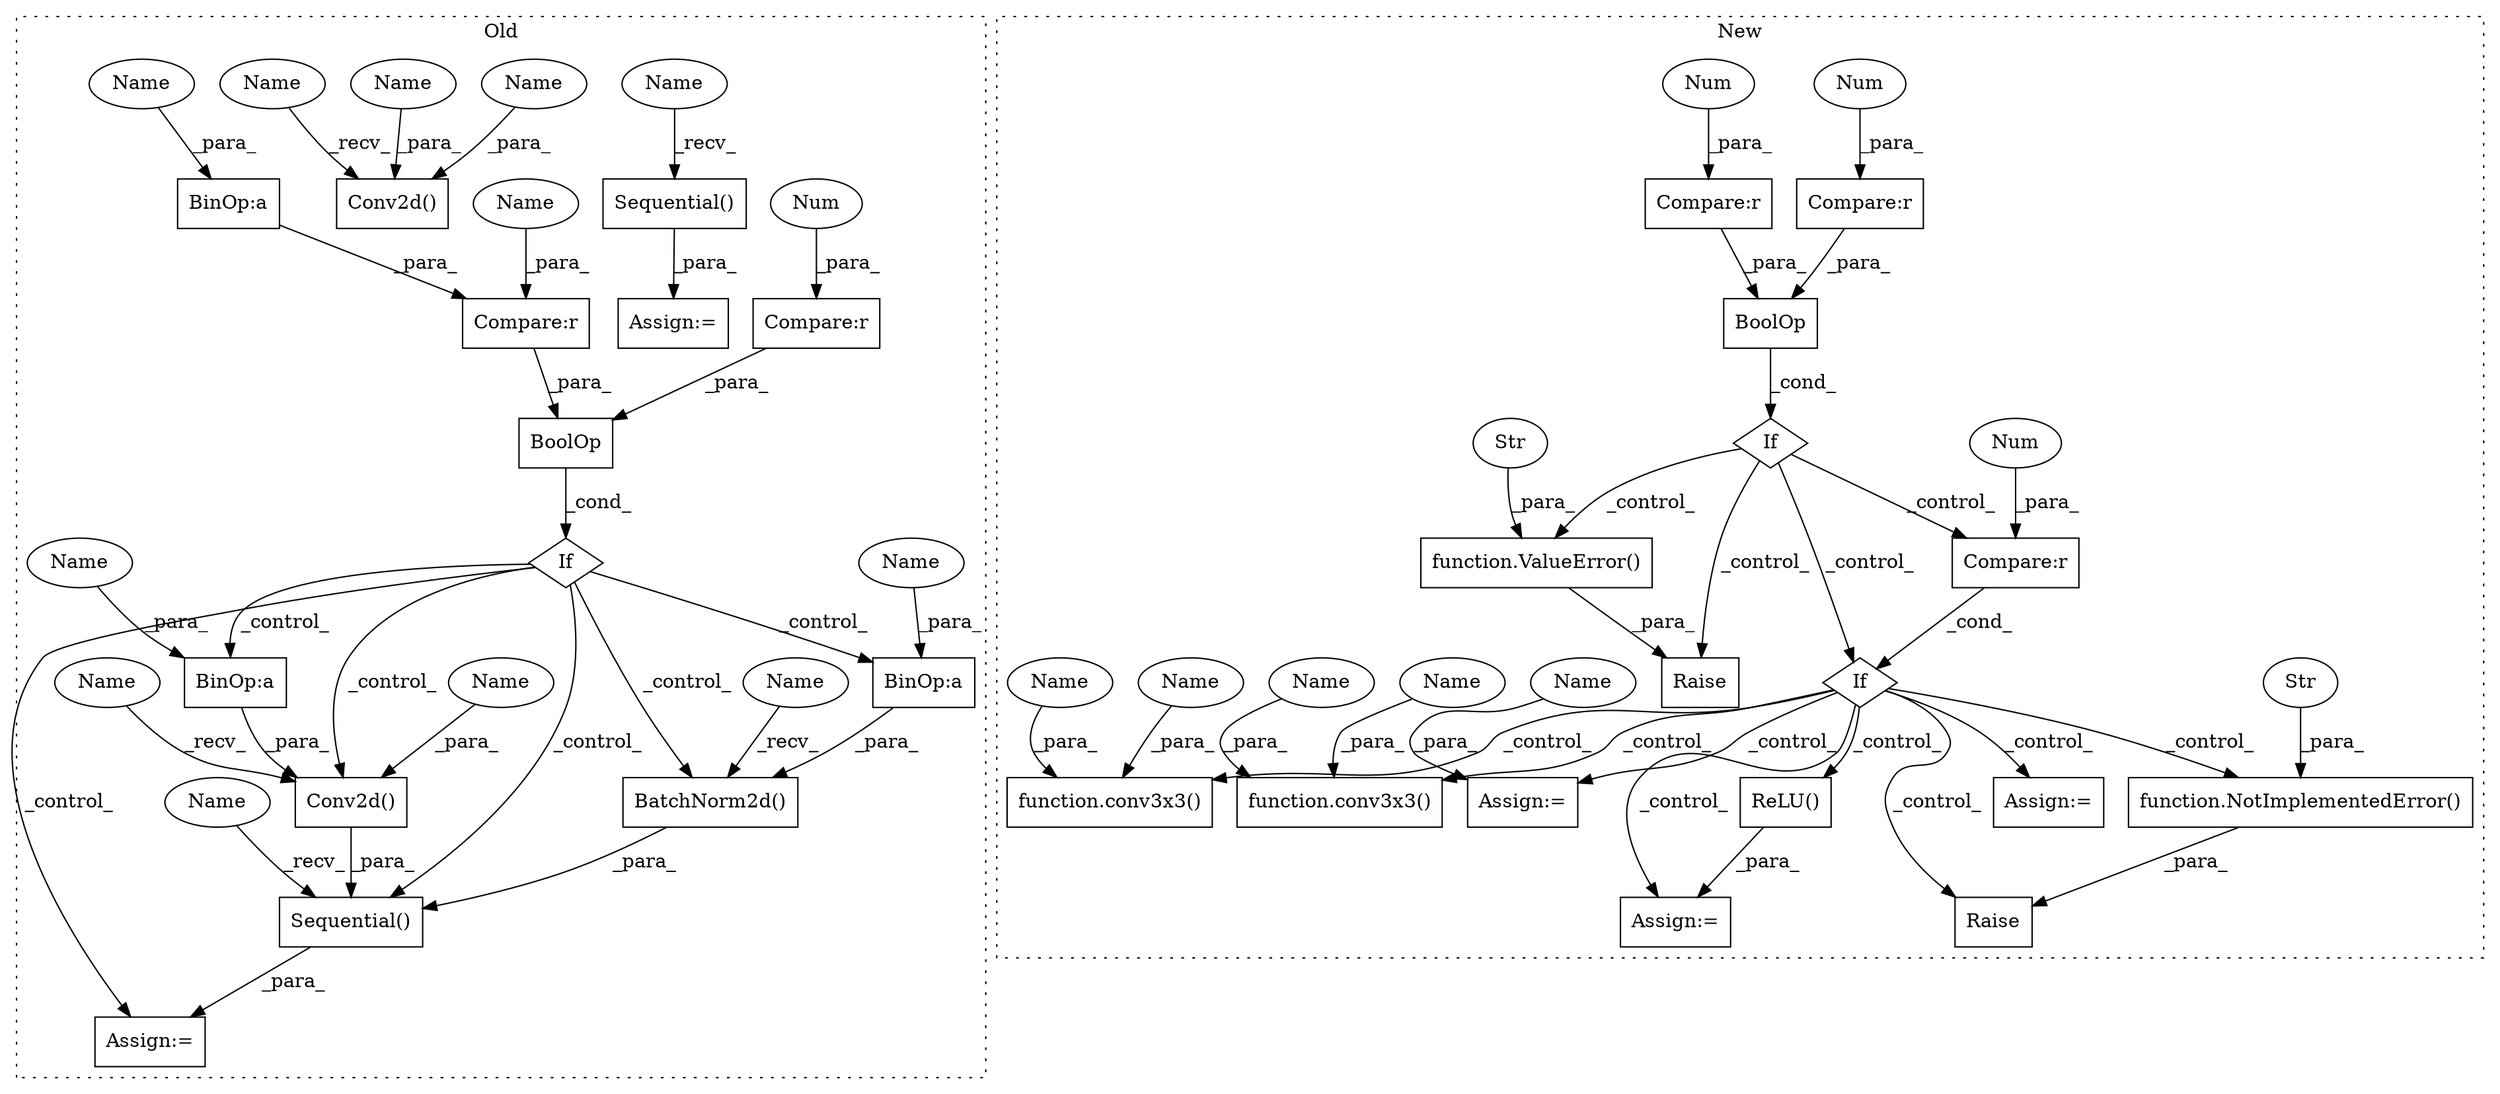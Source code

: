 digraph G {
subgraph cluster0 {
1 [label="BatchNorm2d()" a="75" s="1000,1038" l="15,1" shape="box"];
18 [label="If" a="96" s="780,834" l="3,14" shape="diamond"];
19 [label="Sequential()" a="75" s="864,1039" l="31,14" shape="box"];
20 [label="BinOp:a" a="82" s="930" l="3" shape="box"];
21 [label="BinOp:a" a="82" s="1029" l="3" shape="box"];
22 [label="BinOp:a" a="82" s="825" l="3" shape="box"];
23 [label="Compare:r" a="40" s="783" l="11" shape="box"];
24 [label="Compare:r" a="40" s="798" l="36" shape="box"];
25 [label="BoolOp" a="72" s="783" l="51" shape="box"];
26 [label="Conv2d()" a="75" s="895,939" l="10,43" shape="box"];
27 [label="Sequential()" a="75" s="756" l="15" shape="box"];
28 [label="Conv2d()" a="75" s="615,639" l="10,49" shape="box"];
32 [label="Num" a="76" s="793" l="1" shape="ellipse"];
33 [label="Assign:=" a="68" s="753" l="3" shape="box"];
34 [label="Assign:=" a="68" s="861" l="3" shape="box"];
40 [label="Name" a="87" s="615" l="2" shape="ellipse"];
41 [label="Name" a="87" s="895" l="2" shape="ellipse"];
42 [label="Name" a="87" s="756" l="2" shape="ellipse"];
43 [label="Name" a="87" s="864" l="2" shape="ellipse"];
44 [label="Name" a="87" s="1000" l="2" shape="ellipse"];
47 [label="Name" a="87" s="905" l="9" shape="ellipse"];
48 [label="Name" a="87" s="798" l="9" shape="ellipse"];
49 [label="Name" a="87" s="933" l="6" shape="ellipse"];
50 [label="Name" a="87" s="1032" l="6" shape="ellipse"];
51 [label="Name" a="87" s="625" l="6" shape="ellipse"];
52 [label="Name" a="87" s="633" l="6" shape="ellipse"];
53 [label="Name" a="87" s="828" l="6" shape="ellipse"];
label = "Old";
style="dotted";
}
subgraph cluster1 {
2 [label="function.NotImplementedError()" a="75" s="1237,1299" l="20,1" shape="box"];
3 [label="If" a="96" s="1202,1217" l="3,14" shape="diamond"];
4 [label="Str" a="66" s="1257" l="42" shape="ellipse"];
5 [label="If" a="96" s="1074,1108" l="3,14" shape="diamond"];
6 [label="BoolOp" a="72" s="1077" l="31" shape="box"];
7 [label="Compare:r" a="40" s="1205" l="12" shape="box"];
8 [label="Num" a="76" s="1216" l="1" shape="ellipse"];
9 [label="Compare:r" a="40" s="1092" l="16" shape="box"];
10 [label="Num" a="76" s="1106" l="2" shape="ellipse"];
11 [label="Compare:r" a="40" s="1077" l="11" shape="box"];
12 [label="Num" a="76" s="1087" l="1" shape="ellipse"];
13 [label="Raise" a="91" s="1231" l="6" shape="box"];
14 [label="Assign:=" a="68" s="1633" l="3" shape="box"];
15 [label="Raise" a="91" s="1122" l="6" shape="box"];
16 [label="function.ValueError()" a="75" s="1128,1192" l="11,1" shape="box"];
17 [label="Str" a="66" s="1139" l="53" shape="ellipse"];
29 [label="function.conv3x3()" a="75" s="1413,1445" l="8,1" shape="box"];
30 [label="Assign:=" a="68" s="1666" l="3" shape="box"];
31 [label="function.conv3x3()" a="75" s="1548,1570" l="8,1" shape="box"];
35 [label="Assign:=" a="68" s="1502" l="3" shape="box"];
36 [label="ReLU()" a="75" s="1505" l="21" shape="box"];
37 [label="Name" a="87" s="1564" l="6" shape="ellipse"];
38 [label="Name" a="87" s="1556" l="6" shape="ellipse"];
39 [label="Name" a="87" s="1431" l="6" shape="ellipse"];
45 [label="Name" a="87" s="1669" l="6" shape="ellipse"];
46 [label="Name" a="87" s="1439" l="6" shape="ellipse"];
label = "New";
style="dotted";
}
1 -> 19 [label="_para_"];
2 -> 13 [label="_para_"];
3 -> 13 [label="_control_"];
3 -> 14 [label="_control_"];
3 -> 36 [label="_control_"];
3 -> 35 [label="_control_"];
3 -> 29 [label="_control_"];
3 -> 2 [label="_control_"];
3 -> 30 [label="_control_"];
3 -> 31 [label="_control_"];
4 -> 2 [label="_para_"];
5 -> 7 [label="_control_"];
5 -> 3 [label="_control_"];
5 -> 15 [label="_control_"];
5 -> 16 [label="_control_"];
6 -> 5 [label="_cond_"];
7 -> 3 [label="_cond_"];
8 -> 7 [label="_para_"];
9 -> 6 [label="_para_"];
10 -> 9 [label="_para_"];
11 -> 6 [label="_para_"];
12 -> 11 [label="_para_"];
16 -> 15 [label="_para_"];
17 -> 16 [label="_para_"];
18 -> 1 [label="_control_"];
18 -> 19 [label="_control_"];
18 -> 20 [label="_control_"];
18 -> 26 [label="_control_"];
18 -> 34 [label="_control_"];
18 -> 21 [label="_control_"];
19 -> 34 [label="_para_"];
20 -> 26 [label="_para_"];
21 -> 1 [label="_para_"];
22 -> 24 [label="_para_"];
23 -> 25 [label="_para_"];
24 -> 25 [label="_para_"];
25 -> 18 [label="_cond_"];
26 -> 19 [label="_para_"];
27 -> 33 [label="_para_"];
32 -> 23 [label="_para_"];
36 -> 35 [label="_para_"];
37 -> 31 [label="_para_"];
38 -> 31 [label="_para_"];
39 -> 29 [label="_para_"];
40 -> 28 [label="_recv_"];
41 -> 26 [label="_recv_"];
42 -> 27 [label="_recv_"];
43 -> 19 [label="_recv_"];
44 -> 1 [label="_recv_"];
45 -> 30 [label="_para_"];
46 -> 29 [label="_para_"];
47 -> 26 [label="_para_"];
48 -> 24 [label="_para_"];
49 -> 20 [label="_para_"];
50 -> 21 [label="_para_"];
51 -> 28 [label="_para_"];
52 -> 28 [label="_para_"];
53 -> 22 [label="_para_"];
}